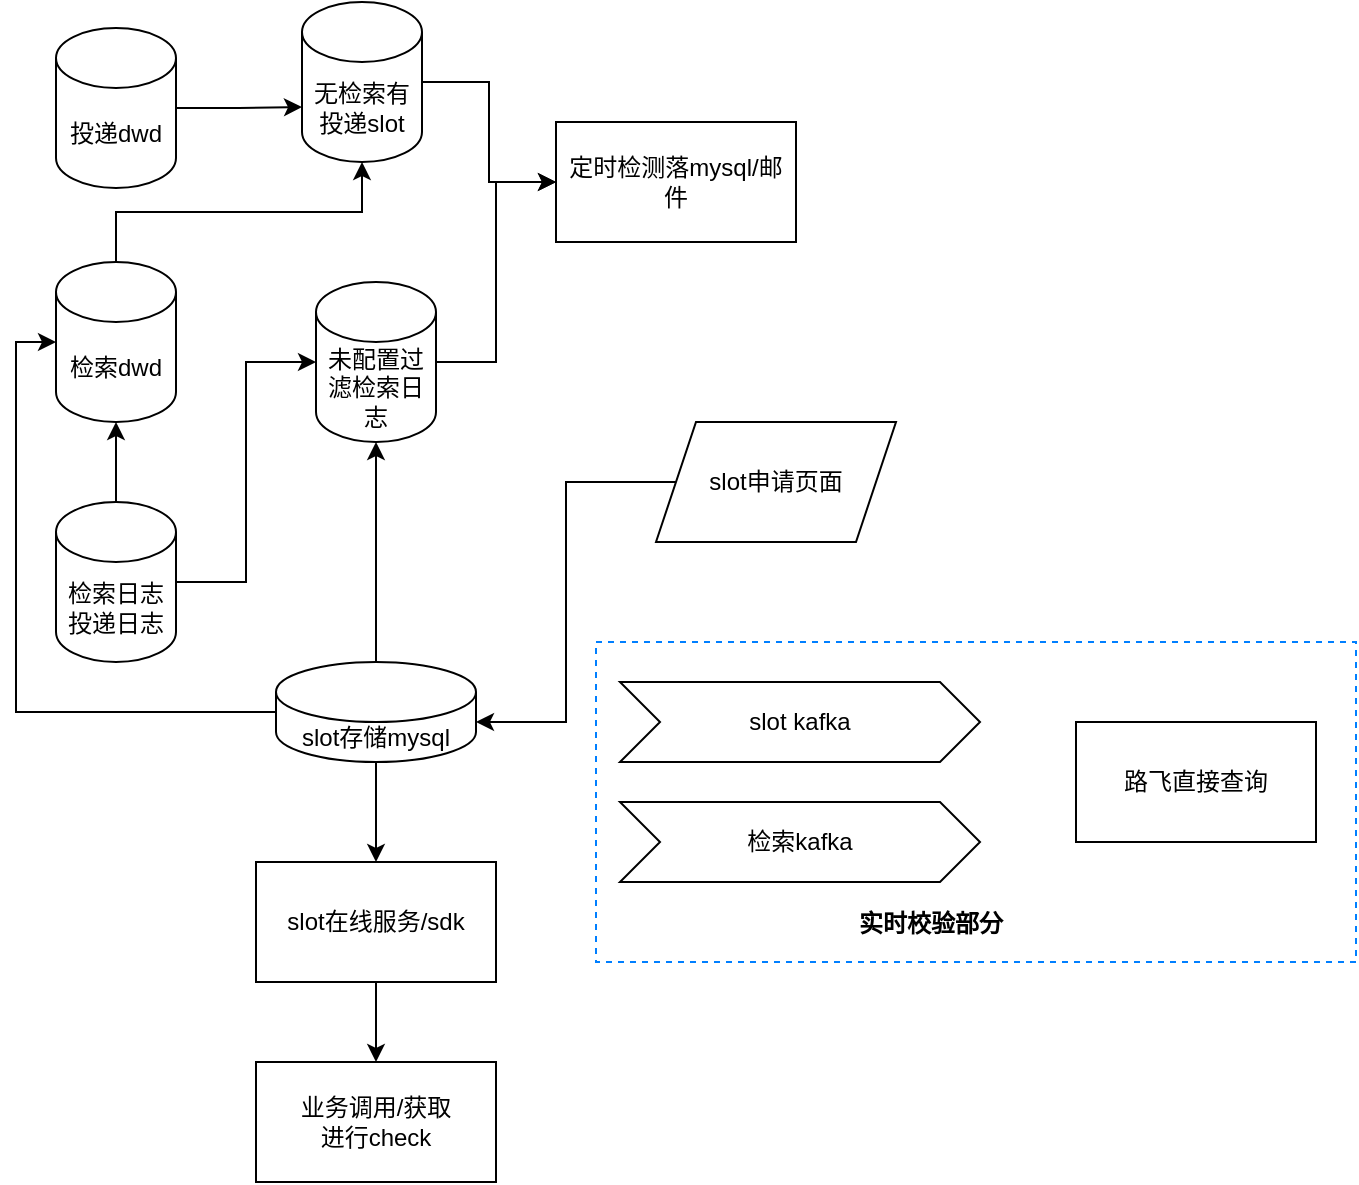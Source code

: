 <mxfile version="14.9.6" type="github">
  <diagram id="hpCBtkaD7NBFvXRDDVOr" name="Page-1">
    <mxGraphModel dx="981" dy="526" grid="1" gridSize="10" guides="1" tooltips="1" connect="1" arrows="1" fold="1" page="1" pageScale="1" pageWidth="827" pageHeight="1169" math="0" shadow="0">
      <root>
        <mxCell id="0" />
        <mxCell id="1" parent="0" />
        <mxCell id="4CDYvGyoTkMnD9uVu69z-36" value="" style="rounded=0;whiteSpace=wrap;html=1;dashed=1;strokeColor=#007FFF;" vertex="1" parent="1">
          <mxGeometry x="420" y="350" width="380" height="160" as="geometry" />
        </mxCell>
        <mxCell id="4CDYvGyoTkMnD9uVu69z-17" style="edgeStyle=orthogonalEdgeStyle;rounded=0;orthogonalLoop=1;jettySize=auto;html=1;" edge="1" parent="1" source="4CDYvGyoTkMnD9uVu69z-2" target="4CDYvGyoTkMnD9uVu69z-10">
          <mxGeometry relative="1" as="geometry" />
        </mxCell>
        <mxCell id="4CDYvGyoTkMnD9uVu69z-26" style="edgeStyle=orthogonalEdgeStyle;rounded=0;orthogonalLoop=1;jettySize=auto;html=1;" edge="1" parent="1" source="4CDYvGyoTkMnD9uVu69z-2" target="4CDYvGyoTkMnD9uVu69z-4">
          <mxGeometry relative="1" as="geometry" />
        </mxCell>
        <mxCell id="4CDYvGyoTkMnD9uVu69z-2" value="slot存储mysql" style="shape=cylinder3;whiteSpace=wrap;html=1;boundedLbl=1;backgroundOutline=1;size=15;" vertex="1" parent="1">
          <mxGeometry x="260" y="360" width="100" height="50" as="geometry" />
        </mxCell>
        <mxCell id="4CDYvGyoTkMnD9uVu69z-27" style="edgeStyle=orthogonalEdgeStyle;rounded=0;orthogonalLoop=1;jettySize=auto;html=1;" edge="1" parent="1" source="4CDYvGyoTkMnD9uVu69z-4" target="4CDYvGyoTkMnD9uVu69z-6">
          <mxGeometry relative="1" as="geometry" />
        </mxCell>
        <mxCell id="4CDYvGyoTkMnD9uVu69z-4" value="slot在线服务/sdk" style="rounded=0;whiteSpace=wrap;html=1;" vertex="1" parent="1">
          <mxGeometry x="250" y="460" width="120" height="60" as="geometry" />
        </mxCell>
        <mxCell id="4CDYvGyoTkMnD9uVu69z-25" style="edgeStyle=orthogonalEdgeStyle;rounded=0;orthogonalLoop=1;jettySize=auto;html=1;entryX=1;entryY=0;entryDx=0;entryDy=30;entryPerimeter=0;" edge="1" parent="1" source="4CDYvGyoTkMnD9uVu69z-5" target="4CDYvGyoTkMnD9uVu69z-2">
          <mxGeometry relative="1" as="geometry" />
        </mxCell>
        <mxCell id="4CDYvGyoTkMnD9uVu69z-5" value="slot申请页面" style="shape=parallelogram;perimeter=parallelogramPerimeter;whiteSpace=wrap;html=1;fixedSize=1;" vertex="1" parent="1">
          <mxGeometry x="450" y="240" width="120" height="60" as="geometry" />
        </mxCell>
        <mxCell id="4CDYvGyoTkMnD9uVu69z-6" value="业务调用/获取&lt;br&gt;进行check" style="rounded=0;whiteSpace=wrap;html=1;" vertex="1" parent="1">
          <mxGeometry x="250" y="560" width="120" height="60" as="geometry" />
        </mxCell>
        <mxCell id="4CDYvGyoTkMnD9uVu69z-16" style="edgeStyle=orthogonalEdgeStyle;rounded=0;orthogonalLoop=1;jettySize=auto;html=1;entryX=0;entryY=0.5;entryDx=0;entryDy=0;entryPerimeter=0;" edge="1" parent="1" source="4CDYvGyoTkMnD9uVu69z-7" target="4CDYvGyoTkMnD9uVu69z-10">
          <mxGeometry relative="1" as="geometry" />
        </mxCell>
        <mxCell id="4CDYvGyoTkMnD9uVu69z-24" value="" style="edgeStyle=orthogonalEdgeStyle;rounded=0;orthogonalLoop=1;jettySize=auto;html=1;entryX=0.5;entryY=1;entryDx=0;entryDy=0;entryPerimeter=0;exitX=0.5;exitY=0;exitDx=0;exitDy=0;exitPerimeter=0;" edge="1" parent="1" source="4CDYvGyoTkMnD9uVu69z-7" target="4CDYvGyoTkMnD9uVu69z-8">
          <mxGeometry relative="1" as="geometry" />
        </mxCell>
        <mxCell id="4CDYvGyoTkMnD9uVu69z-7" value="检索日志&lt;br&gt;投递日志" style="shape=cylinder3;whiteSpace=wrap;html=1;boundedLbl=1;backgroundOutline=1;size=15;" vertex="1" parent="1">
          <mxGeometry x="150" y="280" width="60" height="80" as="geometry" />
        </mxCell>
        <mxCell id="4CDYvGyoTkMnD9uVu69z-20" style="edgeStyle=orthogonalEdgeStyle;rounded=0;orthogonalLoop=1;jettySize=auto;html=1;exitX=0.5;exitY=0;exitDx=0;exitDy=0;exitPerimeter=0;entryX=0.5;entryY=1;entryDx=0;entryDy=0;entryPerimeter=0;" edge="1" parent="1" source="4CDYvGyoTkMnD9uVu69z-8" target="4CDYvGyoTkMnD9uVu69z-18">
          <mxGeometry relative="1" as="geometry">
            <mxPoint x="250" y="150" as="targetPoint" />
          </mxGeometry>
        </mxCell>
        <mxCell id="4CDYvGyoTkMnD9uVu69z-8" value="检索dwd" style="shape=cylinder3;whiteSpace=wrap;html=1;boundedLbl=1;backgroundOutline=1;size=15;" vertex="1" parent="1">
          <mxGeometry x="150" y="160" width="60" height="80" as="geometry" />
        </mxCell>
        <mxCell id="4CDYvGyoTkMnD9uVu69z-23" style="edgeStyle=orthogonalEdgeStyle;rounded=0;orthogonalLoop=1;jettySize=auto;html=1;entryX=0;entryY=0.5;entryDx=0;entryDy=0;" edge="1" parent="1" source="4CDYvGyoTkMnD9uVu69z-10" target="4CDYvGyoTkMnD9uVu69z-21">
          <mxGeometry relative="1" as="geometry" />
        </mxCell>
        <mxCell id="4CDYvGyoTkMnD9uVu69z-10" value="未配置过滤检索日志" style="shape=cylinder3;whiteSpace=wrap;html=1;boundedLbl=1;backgroundOutline=1;size=15;" vertex="1" parent="1">
          <mxGeometry x="280" y="170" width="60" height="80" as="geometry" />
        </mxCell>
        <mxCell id="4CDYvGyoTkMnD9uVu69z-19" style="edgeStyle=orthogonalEdgeStyle;rounded=0;orthogonalLoop=1;jettySize=auto;html=1;entryX=0;entryY=0;entryDx=0;entryDy=52.5;entryPerimeter=0;" edge="1" parent="1" source="4CDYvGyoTkMnD9uVu69z-12" target="4CDYvGyoTkMnD9uVu69z-18">
          <mxGeometry relative="1" as="geometry" />
        </mxCell>
        <mxCell id="4CDYvGyoTkMnD9uVu69z-12" value="投递dwd" style="shape=cylinder3;whiteSpace=wrap;html=1;boundedLbl=1;backgroundOutline=1;size=15;" vertex="1" parent="1">
          <mxGeometry x="150" y="43" width="60" height="80" as="geometry" />
        </mxCell>
        <mxCell id="4CDYvGyoTkMnD9uVu69z-22" style="edgeStyle=orthogonalEdgeStyle;rounded=0;orthogonalLoop=1;jettySize=auto;html=1;entryX=0;entryY=0.5;entryDx=0;entryDy=0;" edge="1" parent="1" source="4CDYvGyoTkMnD9uVu69z-18" target="4CDYvGyoTkMnD9uVu69z-21">
          <mxGeometry relative="1" as="geometry" />
        </mxCell>
        <mxCell id="4CDYvGyoTkMnD9uVu69z-18" value="无检索有投递slot" style="shape=cylinder3;whiteSpace=wrap;html=1;boundedLbl=1;backgroundOutline=1;size=15;" vertex="1" parent="1">
          <mxGeometry x="273" y="30" width="60" height="80" as="geometry" />
        </mxCell>
        <mxCell id="4CDYvGyoTkMnD9uVu69z-21" value="定时检测落mysql/邮件" style="rounded=0;whiteSpace=wrap;html=1;" vertex="1" parent="1">
          <mxGeometry x="400" y="90" width="120" height="60" as="geometry" />
        </mxCell>
        <mxCell id="4CDYvGyoTkMnD9uVu69z-15" style="edgeStyle=orthogonalEdgeStyle;rounded=0;orthogonalLoop=1;jettySize=auto;html=1;exitX=0;exitY=0.5;exitDx=0;exitDy=0;exitPerimeter=0;entryX=0;entryY=0.5;entryDx=0;entryDy=0;entryPerimeter=0;" edge="1" parent="1" source="4CDYvGyoTkMnD9uVu69z-2" target="4CDYvGyoTkMnD9uVu69z-8">
          <mxGeometry relative="1" as="geometry">
            <mxPoint x="180" y="240" as="targetPoint" />
          </mxGeometry>
        </mxCell>
        <mxCell id="4CDYvGyoTkMnD9uVu69z-30" value="检索kafka" style="shape=step;perimeter=stepPerimeter;whiteSpace=wrap;html=1;fixedSize=1;" vertex="1" parent="1">
          <mxGeometry x="432" y="430" width="180" height="40" as="geometry" />
        </mxCell>
        <mxCell id="4CDYvGyoTkMnD9uVu69z-31" value="slot kafka" style="shape=step;perimeter=stepPerimeter;whiteSpace=wrap;html=1;fixedSize=1;" vertex="1" parent="1">
          <mxGeometry x="432" y="370" width="180" height="40" as="geometry" />
        </mxCell>
        <mxCell id="4CDYvGyoTkMnD9uVu69z-32" value="路飞直接查询" style="rounded=0;whiteSpace=wrap;html=1;" vertex="1" parent="1">
          <mxGeometry x="660" y="390" width="120" height="60" as="geometry" />
        </mxCell>
        <mxCell id="4CDYvGyoTkMnD9uVu69z-38" value="&lt;b&gt;实时校验部分&lt;/b&gt;" style="text;html=1;resizable=0;autosize=1;align=center;verticalAlign=middle;points=[];fillColor=none;strokeColor=none;rounded=0;dashed=1;" vertex="1" parent="1">
          <mxGeometry x="542" y="481" width="90" height="20" as="geometry" />
        </mxCell>
      </root>
    </mxGraphModel>
  </diagram>
</mxfile>
